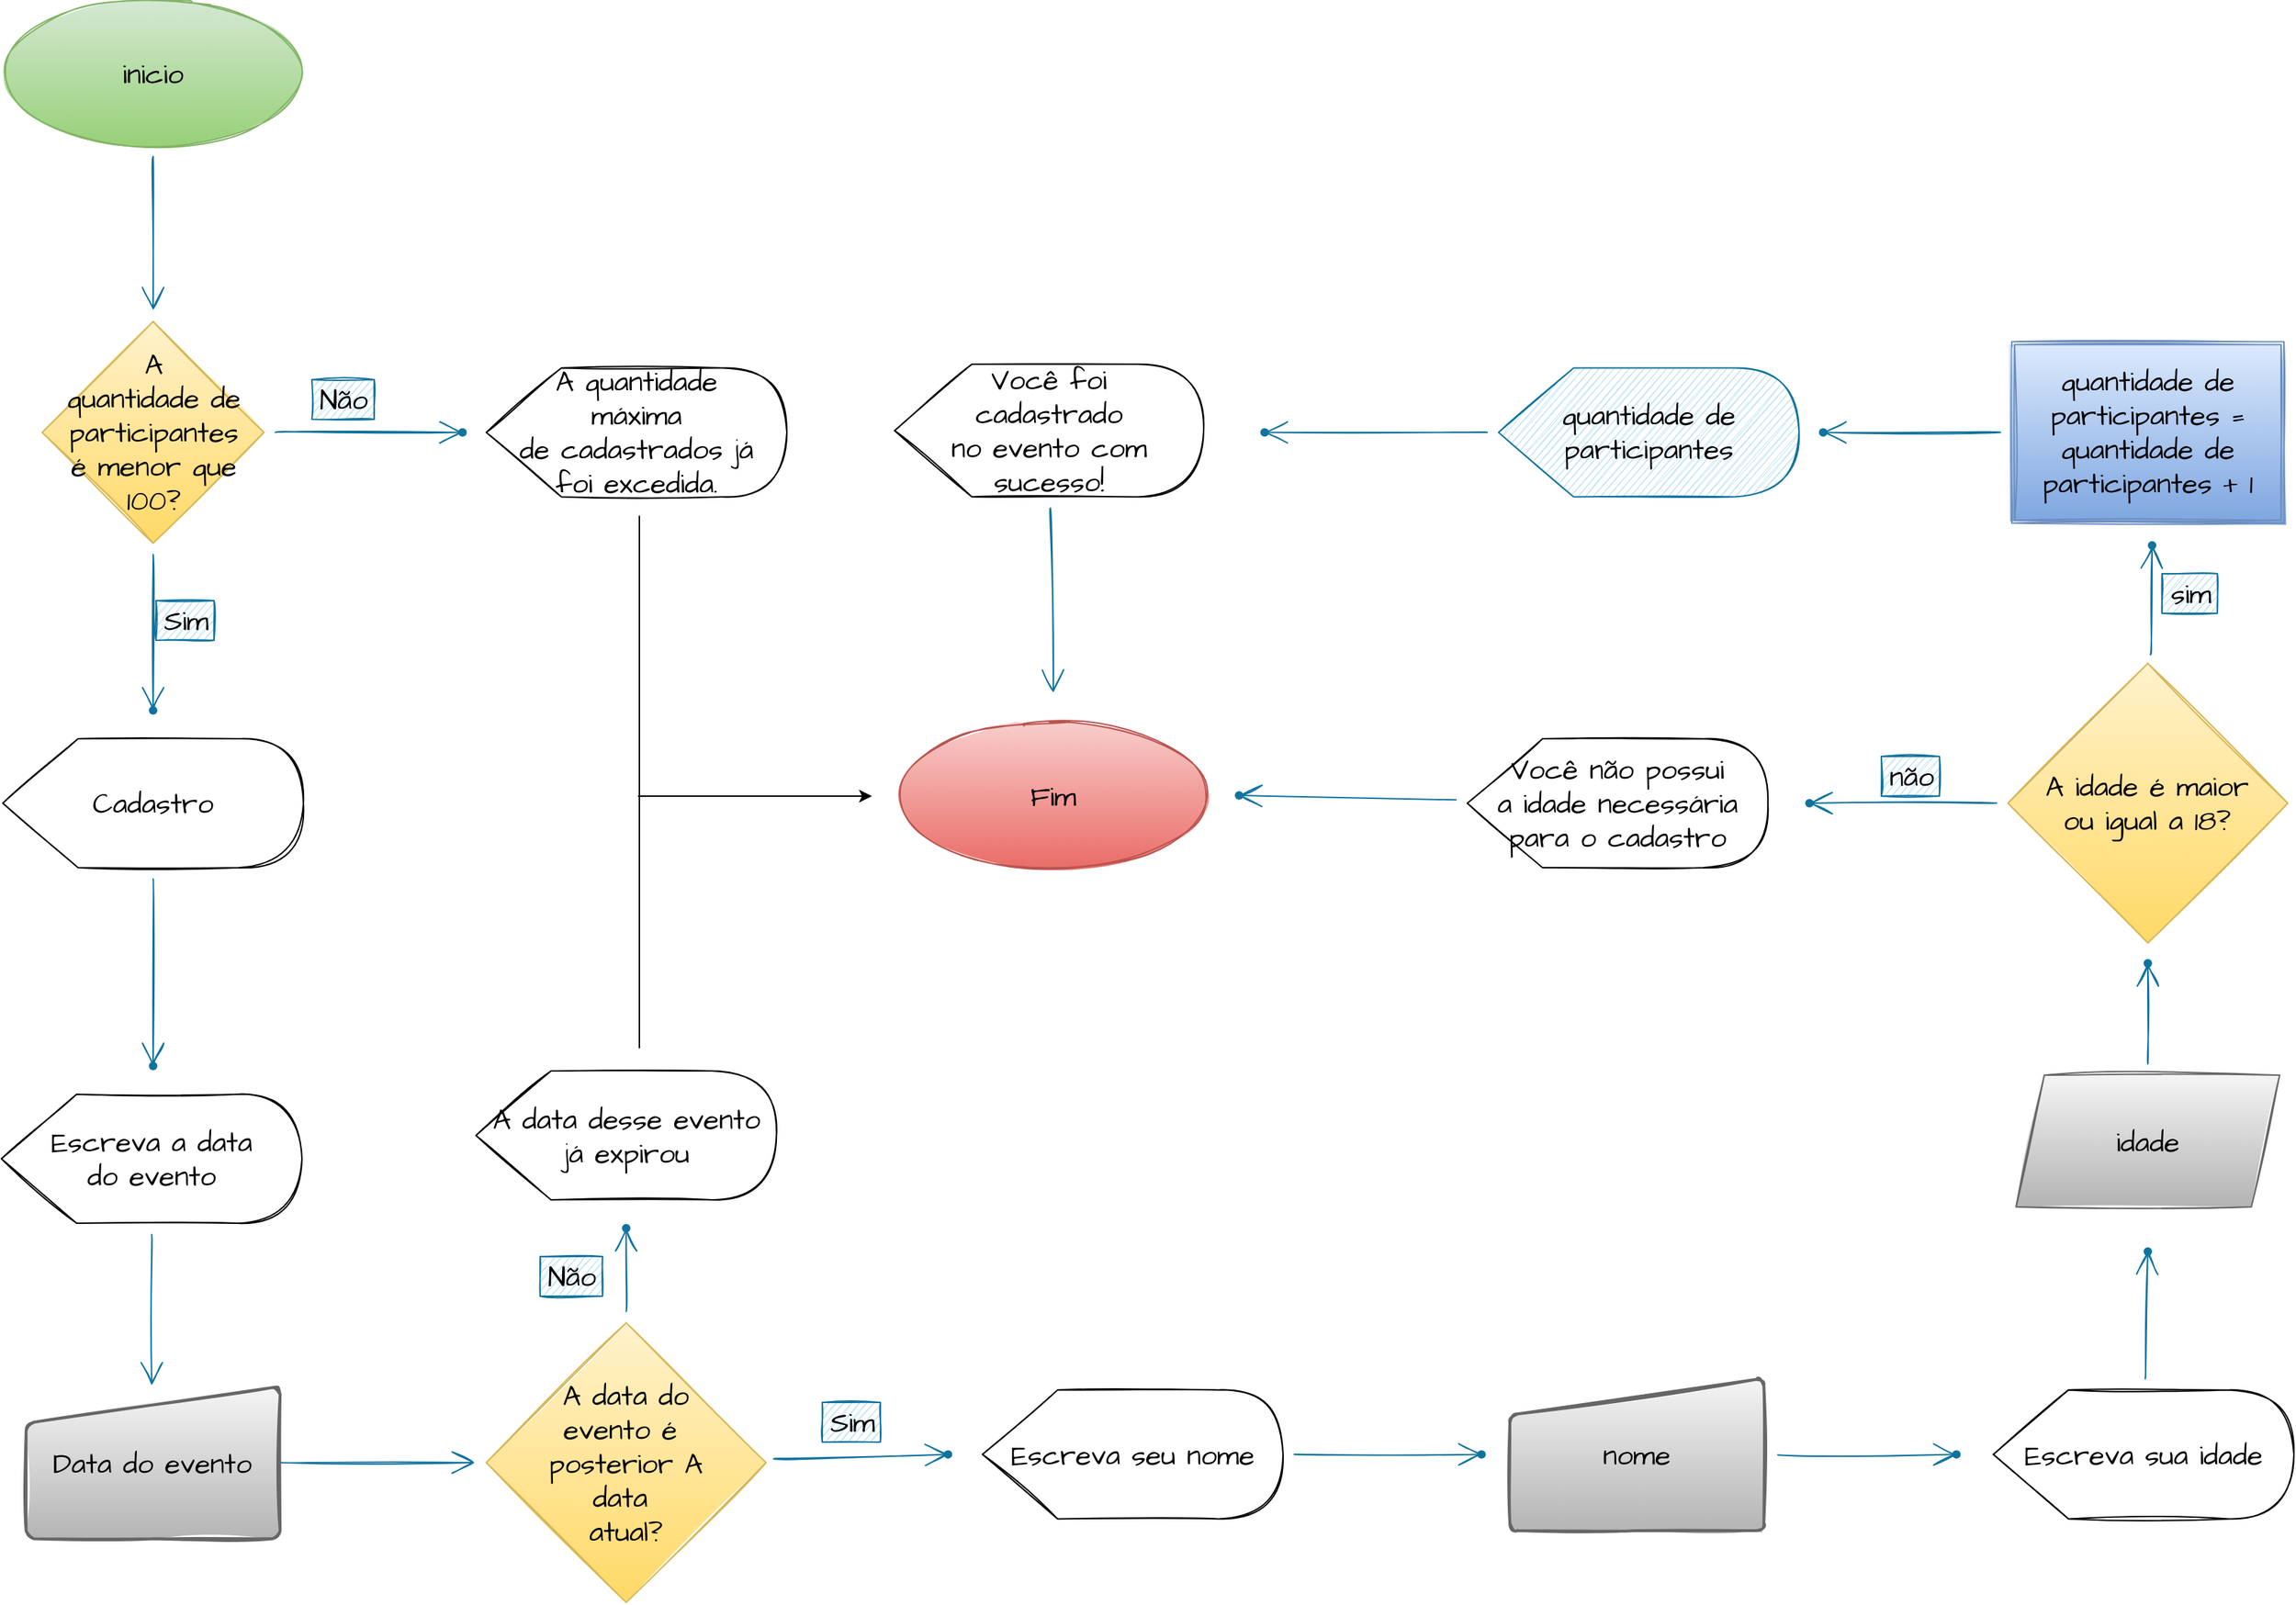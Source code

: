 <mxfile version="16.5.6" type="device"><diagram id="JJwqLWWwmeFqXFWGBgK2" name="Page-1"><mxGraphModel dx="2933" dy="1630" grid="0" gridSize="10" guides="1" tooltips="1" connect="1" arrows="1" fold="1" page="0" pageScale="1" pageWidth="827" pageHeight="1169" math="0" shadow="0"><root><mxCell id="0"/><mxCell id="1" parent="0"/><mxCell id="PzZ1DOojd2ftfi5lff4A-14" value="" style="edgeStyle=none;curved=1;rounded=0;sketch=1;hachureGap=4;orthogonalLoop=1;jettySize=auto;html=1;fontFamily=Architects Daughter;fontSource=https%3A%2F%2Ffonts.googleapis.com%2Fcss%3Ffamily%3DArchitects%2BDaughter;fontSize=16;endArrow=open;startSize=14;endSize=14;sourcePerimeterSpacing=8;targetPerimeterSpacing=8;fillColor=#b1ddf0;strokeColor=#10739e;" parent="1" source="PzZ1DOojd2ftfi5lff4A-2" target="PzZ1DOojd2ftfi5lff4A-13" edge="1"><mxGeometry relative="1" as="geometry"/></mxCell><mxCell id="PzZ1DOojd2ftfi5lff4A-2" value="inicio" style="ellipse;whiteSpace=wrap;html=1;sketch=1;hachureGap=4;fontFamily=Architects Daughter;fontSource=https%3A%2F%2Ffonts.googleapis.com%2Fcss%3Ffamily%3DArchitects%2BDaughter;fontSize=20;fillColor=#d5e8d4;strokeColor=#82b366;gradientColor=#97d077;" parent="1" vertex="1"><mxGeometry x="-82" y="-46.5" width="214" height="102" as="geometry"/></mxCell><mxCell id="PzZ1DOojd2ftfi5lff4A-5" value="A quantidade &lt;br&gt;máxima&lt;br&gt;de cadastrados já&lt;br&gt;foi excedida." style="shape=display;whiteSpace=wrap;html=1;sketch=1;hachureGap=4;fontFamily=Architects Daughter;fontSource=https%3A%2F%2Ffonts.googleapis.com%2Fcss%3Ffamily%3DArchitects%2BDaughter;fontSize=20;" parent="1" vertex="1"><mxGeometry x="260" y="212.75" width="212" height="91" as="geometry"/></mxCell><mxCell id="PzZ1DOojd2ftfi5lff4A-16" value="" style="edgeStyle=none;curved=1;rounded=0;sketch=1;hachureGap=4;orthogonalLoop=1;jettySize=auto;html=1;fontFamily=Architects Daughter;fontSource=https%3A%2F%2Ffonts.googleapis.com%2Fcss%3Ffamily%3DArchitects%2BDaughter;fontSize=16;endArrow=open;startSize=14;endSize=14;sourcePerimeterSpacing=8;targetPerimeterSpacing=8;fillColor=#b1ddf0;strokeColor=#10739e;" parent="1" source="PzZ1DOojd2ftfi5lff4A-13" target="PzZ1DOojd2ftfi5lff4A-15" edge="1"><mxGeometry relative="1" as="geometry"/></mxCell><mxCell id="PzZ1DOojd2ftfi5lff4A-18" value="" style="edgeStyle=none;curved=1;rounded=0;sketch=1;hachureGap=4;orthogonalLoop=1;jettySize=auto;html=1;fontFamily=Architects Daughter;fontSource=https%3A%2F%2Ffonts.googleapis.com%2Fcss%3Ffamily%3DArchitects%2BDaughter;fontSize=16;endArrow=open;startSize=14;endSize=14;sourcePerimeterSpacing=8;targetPerimeterSpacing=8;fillColor=#b1ddf0;strokeColor=#10739e;" parent="1" source="PzZ1DOojd2ftfi5lff4A-13" target="PzZ1DOojd2ftfi5lff4A-17" edge="1"><mxGeometry relative="1" as="geometry"/></mxCell><mxCell id="PzZ1DOojd2ftfi5lff4A-13" value="A &lt;br&gt;quantidade de&lt;br&gt;participantes&lt;br&gt;é menor que&lt;br&gt;100?" style="rhombus;whiteSpace=wrap;html=1;sketch=1;hachureGap=4;fontFamily=Architects Daughter;fontSource=https%3A%2F%2Ffonts.googleapis.com%2Fcss%3Ffamily%3DArchitects%2BDaughter;fontSize=20;fillColor=#fff2cc;strokeColor=#d6b656;gradientColor=#ffd966;" parent="1" vertex="1"><mxGeometry x="-53.25" y="180" width="156.5" height="156.5" as="geometry"/></mxCell><mxCell id="PzZ1DOojd2ftfi5lff4A-15" value="" style="shape=waypoint;sketch=0;size=6;pointerEvents=1;points=[];fillColor=#b1ddf0;resizable=0;rotatable=0;perimeter=centerPerimeter;snapToPoint=1;hachureGap=4;fontFamily=Architects Daughter;fontSource=https%3A%2F%2Ffonts.googleapis.com%2Fcss%3Ffamily%3DArchitects%2BDaughter;fontSize=20;strokeColor=#10739e;" parent="1" vertex="1"><mxGeometry x="5" y="434.5" width="40" height="40" as="geometry"/></mxCell><mxCell id="PzZ1DOojd2ftfi5lff4A-17" value="" style="shape=waypoint;sketch=0;size=6;pointerEvents=1;points=[];fillColor=#b1ddf0;resizable=0;rotatable=0;perimeter=centerPerimeter;snapToPoint=1;hachureGap=4;fontFamily=Architects Daughter;fontSource=https%3A%2F%2Ffonts.googleapis.com%2Fcss%3Ffamily%3DArchitects%2BDaughter;fontSize=20;strokeColor=#10739e;" parent="1" vertex="1"><mxGeometry x="223.25" y="238.25" width="40" height="40" as="geometry"/></mxCell><mxCell id="PzZ1DOojd2ftfi5lff4A-19" value="Sim" style="text;html=1;align=center;verticalAlign=middle;resizable=0;points=[];autosize=1;fillColor=#b1ddf0;sketch=1;hachureGap=4;fontFamily=Architects Daughter;fontSource=https%3A%2F%2Ffonts.googleapis.com%2Fcss%3Ffamily%3DArchitects%2BDaughter;fontSize=20;strokeColor=#10739e;" parent="1" vertex="1"><mxGeometry x="27" y="377" width="41" height="28" as="geometry"/></mxCell><mxCell id="PzZ1DOojd2ftfi5lff4A-20" value="Não" style="text;html=1;align=center;verticalAlign=middle;resizable=0;points=[];autosize=1;fillColor=#b1ddf0;sketch=1;hachureGap=4;fontFamily=Architects Daughter;fontSource=https%3A%2F%2Ffonts.googleapis.com%2Fcss%3Ffamily%3DArchitects%2BDaughter;fontSize=20;strokeColor=#10739e;" parent="1" vertex="1"><mxGeometry x="137" y="221" width="44" height="28" as="geometry"/></mxCell><mxCell id="PzZ1DOojd2ftfi5lff4A-26" value="" style="edgeStyle=none;curved=1;rounded=0;sketch=1;hachureGap=4;orthogonalLoop=1;jettySize=auto;html=1;fontFamily=Architects Daughter;fontSource=https%3A%2F%2Ffonts.googleapis.com%2Fcss%3Ffamily%3DArchitects%2BDaughter;fontSize=16;endArrow=open;startSize=14;endSize=14;sourcePerimeterSpacing=8;targetPerimeterSpacing=8;fillColor=#b1ddf0;strokeColor=#10739e;" parent="1" source="PzZ1DOojd2ftfi5lff4A-24" target="PzZ1DOojd2ftfi5lff4A-25" edge="1"><mxGeometry relative="1" as="geometry"/></mxCell><mxCell id="PzZ1DOojd2ftfi5lff4A-24" value="Cadastro" style="shape=display;whiteSpace=wrap;html=1;sketch=1;hachureGap=4;fontFamily=Architects Daughter;fontSource=https%3A%2F%2Ffonts.googleapis.com%2Fcss%3Ffamily%3DArchitects%2BDaughter;fontSize=20;" parent="1" vertex="1"><mxGeometry x="-81" y="474.5" width="212" height="91" as="geometry"/></mxCell><mxCell id="PzZ1DOojd2ftfi5lff4A-25" value="" style="shape=waypoint;sketch=0;size=6;pointerEvents=1;points=[];fillColor=#b1ddf0;resizable=0;rotatable=0;perimeter=centerPerimeter;snapToPoint=1;hachureGap=4;fontFamily=Architects Daughter;fontSource=https%3A%2F%2Ffonts.googleapis.com%2Fcss%3Ffamily%3DArchitects%2BDaughter;fontSize=20;strokeColor=#10739e;" parent="1" vertex="1"><mxGeometry x="5" y="685.5" width="40" height="40" as="geometry"/></mxCell><mxCell id="PzZ1DOojd2ftfi5lff4A-29" value="" style="edgeStyle=none;curved=1;rounded=0;sketch=1;hachureGap=4;orthogonalLoop=1;jettySize=auto;html=1;fontFamily=Architects Daughter;fontSource=https%3A%2F%2Ffonts.googleapis.com%2Fcss%3Ffamily%3DArchitects%2BDaughter;fontSize=16;endArrow=open;startSize=14;endSize=14;sourcePerimeterSpacing=8;targetPerimeterSpacing=8;fillColor=#b1ddf0;strokeColor=#10739e;" parent="1" source="PzZ1DOojd2ftfi5lff4A-27" edge="1"><mxGeometry relative="1" as="geometry"><mxPoint x="24" y="931" as="targetPoint"/></mxGeometry></mxCell><mxCell id="PzZ1DOojd2ftfi5lff4A-27" value="Escreva a data&lt;br&gt;do evento" style="shape=display;whiteSpace=wrap;html=1;sketch=1;hachureGap=4;fontFamily=Architects Daughter;fontSource=https%3A%2F%2Ffonts.googleapis.com%2Fcss%3Ffamily%3DArchitects%2BDaughter;fontSize=20;" parent="1" vertex="1"><mxGeometry x="-82" y="725.5" width="212" height="91" as="geometry"/></mxCell><mxCell id="PzZ1DOojd2ftfi5lff4A-31" value="" style="edgeStyle=none;curved=1;rounded=0;sketch=1;hachureGap=4;orthogonalLoop=1;jettySize=auto;html=1;fontFamily=Architects Daughter;fontSource=https%3A%2F%2Ffonts.googleapis.com%2Fcss%3Ffamily%3DArchitects%2BDaughter;fontSize=16;endArrow=open;startSize=14;endSize=14;sourcePerimeterSpacing=8;targetPerimeterSpacing=8;fillColor=#b1ddf0;strokeColor=#10739e;" parent="1" target="PzZ1DOojd2ftfi5lff4A-30" edge="1"><mxGeometry relative="1" as="geometry"><mxPoint x="115" y="985.5" as="sourcePoint"/></mxGeometry></mxCell><mxCell id="PzZ1DOojd2ftfi5lff4A-33" value="" style="edgeStyle=none;curved=1;rounded=0;sketch=1;hachureGap=4;orthogonalLoop=1;jettySize=auto;html=1;fontFamily=Architects Daughter;fontSource=https%3A%2F%2Ffonts.googleapis.com%2Fcss%3Ffamily%3DArchitects%2BDaughter;fontSize=16;endArrow=open;startSize=14;endSize=14;sourcePerimeterSpacing=8;targetPerimeterSpacing=8;fillColor=#b1ddf0;strokeColor=#10739e;" parent="1" source="PzZ1DOojd2ftfi5lff4A-30" target="PzZ1DOojd2ftfi5lff4A-32" edge="1"><mxGeometry relative="1" as="geometry"/></mxCell><mxCell id="PzZ1DOojd2ftfi5lff4A-35" value="" style="edgeStyle=none;curved=1;rounded=0;sketch=1;hachureGap=4;orthogonalLoop=1;jettySize=auto;html=1;fontFamily=Architects Daughter;fontSource=https%3A%2F%2Ffonts.googleapis.com%2Fcss%3Ffamily%3DArchitects%2BDaughter;fontSize=16;endArrow=open;startSize=14;endSize=14;sourcePerimeterSpacing=8;targetPerimeterSpacing=8;fillColor=#b1ddf0;strokeColor=#10739e;" parent="1" source="PzZ1DOojd2ftfi5lff4A-30" target="PzZ1DOojd2ftfi5lff4A-34" edge="1"><mxGeometry relative="1" as="geometry"/></mxCell><mxCell id="PzZ1DOojd2ftfi5lff4A-30" value="A data do&lt;br&gt;evento é&amp;nbsp;&lt;br&gt;posterior A&lt;br&gt;data&amp;nbsp;&lt;br&gt;atual?" style="rhombus;whiteSpace=wrap;html=1;sketch=1;hachureGap=4;fontFamily=Architects Daughter;fontSource=https%3A%2F%2Ffonts.googleapis.com%2Fcss%3Ffamily%3DArchitects%2BDaughter;fontSize=20;fillColor=#fff2cc;strokeColor=#d6b656;gradientColor=#ffd966;" parent="1" vertex="1"><mxGeometry x="260" y="886.81" width="197.38" height="197.38" as="geometry"/></mxCell><mxCell id="PzZ1DOojd2ftfi5lff4A-32" value="" style="shape=waypoint;sketch=0;size=6;pointerEvents=1;points=[];fillColor=#b1ddf0;resizable=0;rotatable=0;perimeter=centerPerimeter;snapToPoint=1;hachureGap=4;fontFamily=Architects Daughter;fontSource=https%3A%2F%2Ffonts.googleapis.com%2Fcss%3Ffamily%3DArchitects%2BDaughter;fontSize=20;strokeColor=#10739e;" parent="1" vertex="1"><mxGeometry x="565.69" y="959.69" width="40" height="40" as="geometry"/></mxCell><mxCell id="PzZ1DOojd2ftfi5lff4A-34" value="" style="shape=waypoint;sketch=0;size=6;pointerEvents=1;points=[];fillColor=#b1ddf0;resizable=0;rotatable=0;perimeter=centerPerimeter;snapToPoint=1;hachureGap=4;fontFamily=Architects Daughter;fontSource=https%3A%2F%2Ffonts.googleapis.com%2Fcss%3Ffamily%3DArchitects%2BDaughter;fontSize=20;strokeColor=#10739e;" parent="1" vertex="1"><mxGeometry x="338.69" y="800" width="40" height="40" as="geometry"/></mxCell><mxCell id="PzZ1DOojd2ftfi5lff4A-36" value="Não" style="text;html=1;align=center;verticalAlign=middle;resizable=0;points=[];autosize=1;fillColor=#b1ddf0;sketch=1;hachureGap=4;fontFamily=Architects Daughter;fontSource=https%3A%2F%2Ffonts.googleapis.com%2Fcss%3Ffamily%3DArchitects%2BDaughter;fontSize=20;strokeColor=#10739e;" parent="1" vertex="1"><mxGeometry x="298" y="840" width="44" height="28" as="geometry"/></mxCell><mxCell id="PzZ1DOojd2ftfi5lff4A-37" value="A data desse evento&lt;br&gt;já expirou" style="shape=display;whiteSpace=wrap;html=1;sketch=1;hachureGap=4;fontFamily=Architects Daughter;fontSource=https%3A%2F%2Ffonts.googleapis.com%2Fcss%3Ffamily%3DArchitects%2BDaughter;fontSize=20;" parent="1" vertex="1"><mxGeometry x="252.69" y="709" width="212" height="91" as="geometry"/></mxCell><mxCell id="PzZ1DOojd2ftfi5lff4A-40" value="Sim" style="text;html=1;align=center;verticalAlign=middle;resizable=0;points=[];autosize=1;fillColor=#b1ddf0;sketch=1;hachureGap=4;fontFamily=Architects Daughter;fontSource=https%3A%2F%2Ffonts.googleapis.com%2Fcss%3Ffamily%3DArchitects%2BDaughter;fontSize=20;strokeColor=#10739e;" parent="1" vertex="1"><mxGeometry x="497" y="943" width="41" height="28" as="geometry"/></mxCell><mxCell id="PzZ1DOojd2ftfi5lff4A-43" value="" style="edgeStyle=none;curved=1;rounded=0;sketch=1;hachureGap=4;orthogonalLoop=1;jettySize=auto;html=1;fontFamily=Architects Daughter;fontSource=https%3A%2F%2Ffonts.googleapis.com%2Fcss%3Ffamily%3DArchitects%2BDaughter;fontSize=16;endArrow=open;startSize=14;endSize=14;sourcePerimeterSpacing=8;targetPerimeterSpacing=8;fillColor=#b1ddf0;strokeColor=#10739e;" parent="1" source="PzZ1DOojd2ftfi5lff4A-41" target="PzZ1DOojd2ftfi5lff4A-42" edge="1"><mxGeometry relative="1" as="geometry"/></mxCell><mxCell id="PzZ1DOojd2ftfi5lff4A-41" value="Escreva seu nome" style="shape=display;whiteSpace=wrap;html=1;sketch=1;hachureGap=4;fontFamily=Architects Daughter;fontSource=https%3A%2F%2Ffonts.googleapis.com%2Fcss%3Ffamily%3DArchitects%2BDaughter;fontSize=20;" parent="1" vertex="1"><mxGeometry x="610" y="934.19" width="212" height="91" as="geometry"/></mxCell><mxCell id="PzZ1DOojd2ftfi5lff4A-42" value="" style="shape=waypoint;sketch=0;size=6;pointerEvents=1;points=[];fillColor=#b1ddf0;resizable=0;rotatable=0;perimeter=centerPerimeter;snapToPoint=1;hachureGap=4;fontFamily=Architects Daughter;fontSource=https%3A%2F%2Ffonts.googleapis.com%2Fcss%3Ffamily%3DArchitects%2BDaughter;fontSize=20;strokeColor=#10739e;" parent="1" vertex="1"><mxGeometry x="942" y="959.69" width="40" height="40" as="geometry"/></mxCell><mxCell id="PzZ1DOojd2ftfi5lff4A-46" value="" style="edgeStyle=none;curved=1;rounded=0;sketch=1;hachureGap=4;orthogonalLoop=1;jettySize=auto;html=1;fontFamily=Architects Daughter;fontSource=https%3A%2F%2Ffonts.googleapis.com%2Fcss%3Ffamily%3DArchitects%2BDaughter;fontSize=16;endArrow=open;startSize=14;endSize=14;sourcePerimeterSpacing=8;targetPerimeterSpacing=8;entryX=1.006;entryY=0.55;entryDx=0;entryDy=0;entryPerimeter=0;fillColor=#b1ddf0;strokeColor=#10739e;" parent="1" target="PzZ1DOojd2ftfi5lff4A-45" edge="1"><mxGeometry relative="1" as="geometry"><mxPoint x="1171" y="980" as="sourcePoint"/></mxGeometry></mxCell><mxCell id="PzZ1DOojd2ftfi5lff4A-45" value="" style="shape=waypoint;sketch=0;size=6;pointerEvents=1;points=[];fillColor=#b1ddf0;resizable=0;rotatable=0;perimeter=centerPerimeter;snapToPoint=1;hachureGap=4;fontFamily=Architects Daughter;fontSource=https%3A%2F%2Ffonts.googleapis.com%2Fcss%3Ffamily%3DArchitects%2BDaughter;fontSize=20;strokeColor=#10739e;" parent="1" vertex="1"><mxGeometry x="1277" y="959.69" width="40" height="40" as="geometry"/></mxCell><mxCell id="PzZ1DOojd2ftfi5lff4A-49" value="" style="edgeStyle=none;curved=1;rounded=0;sketch=1;hachureGap=4;orthogonalLoop=1;jettySize=auto;html=1;fontFamily=Architects Daughter;fontSource=https%3A%2F%2Ffonts.googleapis.com%2Fcss%3Ffamily%3DArchitects%2BDaughter;fontSize=16;endArrow=open;startSize=14;endSize=14;sourcePerimeterSpacing=8;targetPerimeterSpacing=8;fillColor=#b1ddf0;strokeColor=#10739e;" parent="1" source="PzZ1DOojd2ftfi5lff4A-47" target="PzZ1DOojd2ftfi5lff4A-48" edge="1"><mxGeometry relative="1" as="geometry"/></mxCell><mxCell id="PzZ1DOojd2ftfi5lff4A-47" value="Escreva sua idade" style="shape=display;whiteSpace=wrap;html=1;sketch=1;hachureGap=4;fontFamily=Architects Daughter;fontSource=https%3A%2F%2Ffonts.googleapis.com%2Fcss%3Ffamily%3DArchitects%2BDaughter;fontSize=20;" parent="1" vertex="1"><mxGeometry x="1323" y="934.19" width="212" height="91" as="geometry"/></mxCell><mxCell id="PzZ1DOojd2ftfi5lff4A-48" value="" style="shape=waypoint;sketch=0;size=6;pointerEvents=1;points=[];fillColor=#b1ddf0;resizable=0;rotatable=0;perimeter=centerPerimeter;snapToPoint=1;hachureGap=4;fontFamily=Architects Daughter;fontSource=https%3A%2F%2Ffonts.googleapis.com%2Fcss%3Ffamily%3DArchitects%2BDaughter;fontSize=20;strokeColor=#10739e;" parent="1" vertex="1"><mxGeometry x="1412" y="816.5" width="40" height="40" as="geometry"/></mxCell><mxCell id="PzZ1DOojd2ftfi5lff4A-53" value="" style="edgeStyle=none;curved=1;rounded=0;sketch=1;hachureGap=4;orthogonalLoop=1;jettySize=auto;html=1;fontFamily=Architects Daughter;fontSource=https%3A%2F%2Ffonts.googleapis.com%2Fcss%3Ffamily%3DArchitects%2BDaughter;fontSize=16;endArrow=open;startSize=14;endSize=14;sourcePerimeterSpacing=8;targetPerimeterSpacing=8;fillColor=#b1ddf0;strokeColor=#10739e;" parent="1" source="PzZ1DOojd2ftfi5lff4A-51" target="PzZ1DOojd2ftfi5lff4A-52" edge="1"><mxGeometry relative="1" as="geometry"/></mxCell><mxCell id="PzZ1DOojd2ftfi5lff4A-51" value="idade" style="shape=parallelogram;perimeter=parallelogramPerimeter;whiteSpace=wrap;html=1;fixedSize=1;sketch=1;hachureGap=4;fontFamily=Architects Daughter;fontSource=https%3A%2F%2Ffonts.googleapis.com%2Fcss%3Ffamily%3DArchitects%2BDaughter;fontSize=20;fillColor=#f5f5f5;strokeColor=#666666;gradientColor=#b3b3b3;" parent="1" vertex="1"><mxGeometry x="1339" y="712" width="186" height="93" as="geometry"/></mxCell><mxCell id="PzZ1DOojd2ftfi5lff4A-52" value="" style="shape=waypoint;sketch=0;size=6;pointerEvents=1;points=[];fillColor=#b1ddf0;resizable=0;rotatable=0;perimeter=centerPerimeter;snapToPoint=1;hachureGap=4;fontFamily=Architects Daughter;fontSource=https%3A%2F%2Ffonts.googleapis.com%2Fcss%3Ffamily%3DArchitects%2BDaughter;fontSize=20;strokeColor=#10739e;" parent="1" vertex="1"><mxGeometry x="1412" y="613" width="40" height="40" as="geometry"/></mxCell><mxCell id="PzZ1DOojd2ftfi5lff4A-56" value="" style="edgeStyle=none;curved=1;rounded=0;sketch=1;hachureGap=4;orthogonalLoop=1;jettySize=auto;html=1;fontFamily=Architects Daughter;fontSource=https%3A%2F%2Ffonts.googleapis.com%2Fcss%3Ffamily%3DArchitects%2BDaughter;fontSize=16;endArrow=open;startSize=14;endSize=14;sourcePerimeterSpacing=8;targetPerimeterSpacing=8;fillColor=#b1ddf0;strokeColor=#10739e;" parent="1" source="PzZ1DOojd2ftfi5lff4A-54" target="PzZ1DOojd2ftfi5lff4A-55" edge="1"><mxGeometry relative="1" as="geometry"/></mxCell><mxCell id="PzZ1DOojd2ftfi5lff4A-64" value="" style="edgeStyle=none;curved=1;rounded=0;sketch=1;hachureGap=4;orthogonalLoop=1;jettySize=auto;html=1;fontFamily=Architects Daughter;fontSource=https%3A%2F%2Ffonts.googleapis.com%2Fcss%3Ffamily%3DArchitects%2BDaughter;fontSize=16;endArrow=open;startSize=14;endSize=14;sourcePerimeterSpacing=8;targetPerimeterSpacing=8;fillColor=#b1ddf0;strokeColor=#10739e;" parent="1" source="PzZ1DOojd2ftfi5lff4A-54" target="PzZ1DOojd2ftfi5lff4A-63" edge="1"><mxGeometry relative="1" as="geometry"/></mxCell><mxCell id="PzZ1DOojd2ftfi5lff4A-54" value="A idade é maior&lt;br&gt;ou igual a 18?" style="rhombus;whiteSpace=wrap;html=1;sketch=1;hachureGap=4;fontFamily=Architects Daughter;fontSource=https%3A%2F%2Ffonts.googleapis.com%2Fcss%3Ffamily%3DArchitects%2BDaughter;fontSize=20;fillColor=#fff2cc;strokeColor=#d6b656;gradientColor=#ffd966;" parent="1" vertex="1"><mxGeometry x="1333.31" y="421.31" width="197.38" height="197.38" as="geometry"/></mxCell><mxCell id="PzZ1DOojd2ftfi5lff4A-55" value="" style="shape=waypoint;sketch=0;size=6;pointerEvents=1;points=[];fillColor=#b1ddf0;resizable=0;rotatable=0;perimeter=centerPerimeter;snapToPoint=1;hachureGap=4;fontFamily=Architects Daughter;fontSource=https%3A%2F%2Ffonts.googleapis.com%2Fcss%3Ffamily%3DArchitects%2BDaughter;fontSize=20;strokeColor=#10739e;" parent="1" vertex="1"><mxGeometry x="1173.31" y="500" width="40" height="40" as="geometry"/></mxCell><mxCell id="PzZ1DOojd2ftfi5lff4A-57" value="não" style="text;html=1;align=center;verticalAlign=middle;resizable=0;points=[];autosize=1;fillColor=#b1ddf0;sketch=1;hachureGap=4;fontFamily=Architects Daughter;fontSource=https%3A%2F%2Ffonts.googleapis.com%2Fcss%3Ffamily%3DArchitects%2BDaughter;fontSize=20;strokeColor=#10739e;" parent="1" vertex="1"><mxGeometry x="1244" y="487" width="41" height="28" as="geometry"/></mxCell><mxCell id="PzZ1DOojd2ftfi5lff4A-61" value="" style="edgeStyle=none;curved=1;rounded=0;sketch=1;hachureGap=4;orthogonalLoop=1;jettySize=auto;html=1;fontFamily=Architects Daughter;fontSource=https%3A%2F%2Ffonts.googleapis.com%2Fcss%3Ffamily%3DArchitects%2BDaughter;fontSize=16;endArrow=open;startSize=14;endSize=14;sourcePerimeterSpacing=8;targetPerimeterSpacing=8;fillColor=#b1ddf0;strokeColor=#10739e;" parent="1" source="PzZ1DOojd2ftfi5lff4A-59" target="PzZ1DOojd2ftfi5lff4A-60" edge="1"><mxGeometry relative="1" as="geometry"/></mxCell><mxCell id="PzZ1DOojd2ftfi5lff4A-59" value="Você não possui&lt;br&gt;a idade necessária&lt;br&gt;para o cadastro" style="shape=display;whiteSpace=wrap;html=1;sketch=1;hachureGap=4;fontFamily=Architects Daughter;fontSource=https%3A%2F%2Ffonts.googleapis.com%2Fcss%3Ffamily%3DArchitects%2BDaughter;fontSize=20;" parent="1" vertex="1"><mxGeometry x="952" y="474.5" width="212" height="91" as="geometry"/></mxCell><mxCell id="PzZ1DOojd2ftfi5lff4A-60" value="" style="shape=waypoint;sketch=0;size=6;pointerEvents=1;points=[];fillColor=#b1ddf0;resizable=0;rotatable=0;perimeter=centerPerimeter;snapToPoint=1;hachureGap=4;fontFamily=Architects Daughter;fontSource=https%3A%2F%2Ffonts.googleapis.com%2Fcss%3Ffamily%3DArchitects%2BDaughter;fontSize=20;strokeColor=#10739e;" parent="1" vertex="1"><mxGeometry x="771" y="494.5" width="40" height="40" as="geometry"/></mxCell><mxCell id="PzZ1DOojd2ftfi5lff4A-62" value="Fim" style="ellipse;whiteSpace=wrap;html=1;sketch=1;hachureGap=4;fontFamily=Architects Daughter;fontSource=https%3A%2F%2Ffonts.googleapis.com%2Fcss%3Ffamily%3DArchitects%2BDaughter;fontSize=20;fillColor=#f8cecc;strokeColor=#b85450;gradientColor=#ea6b66;" parent="1" vertex="1"><mxGeometry x="553" y="463.5" width="214" height="102" as="geometry"/></mxCell><mxCell id="PzZ1DOojd2ftfi5lff4A-63" value="" style="shape=waypoint;sketch=0;size=6;pointerEvents=1;points=[];fillColor=#b1ddf0;resizable=0;rotatable=0;perimeter=centerPerimeter;snapToPoint=1;hachureGap=4;fontFamily=Architects Daughter;fontSource=https%3A%2F%2Ffonts.googleapis.com%2Fcss%3Ffamily%3DArchitects%2BDaughter;fontSize=20;strokeColor=#10739e;" parent="1" vertex="1"><mxGeometry x="1415" y="318" width="40" height="40" as="geometry"/></mxCell><mxCell id="PzZ1DOojd2ftfi5lff4A-65" value="sim" style="text;html=1;align=center;verticalAlign=middle;resizable=0;points=[];autosize=1;fillColor=#b1ddf0;sketch=1;hachureGap=4;fontFamily=Architects Daughter;fontSource=https%3A%2F%2Ffonts.googleapis.com%2Fcss%3Ffamily%3DArchitects%2BDaughter;fontSize=20;strokeColor=#10739e;" parent="1" vertex="1"><mxGeometry x="1442" y="358" width="39" height="28" as="geometry"/></mxCell><mxCell id="PzZ1DOojd2ftfi5lff4A-68" value="" style="edgeStyle=none;curved=1;rounded=0;sketch=1;hachureGap=4;orthogonalLoop=1;jettySize=auto;html=1;fontFamily=Architects Daughter;fontSource=https%3A%2F%2Ffonts.googleapis.com%2Fcss%3Ffamily%3DArchitects%2BDaughter;fontSize=16;endArrow=open;startSize=14;endSize=14;sourcePerimeterSpacing=8;targetPerimeterSpacing=8;fillColor=#b1ddf0;strokeColor=#10739e;" parent="1" source="PzZ1DOojd2ftfi5lff4A-66" target="PzZ1DOojd2ftfi5lff4A-67" edge="1"><mxGeometry relative="1" as="geometry"/></mxCell><mxCell id="PzZ1DOojd2ftfi5lff4A-66" value="quantidade de participantes = quantidade de participantes + 1" style="shape=ext;double=1;rounded=0;whiteSpace=wrap;html=1;sketch=1;hachureGap=4;fontFamily=Architects Daughter;fontSource=https%3A%2F%2Ffonts.googleapis.com%2Fcss%3Ffamily%3DArchitects%2BDaughter;fontSize=20;fillColor=#dae8fc;strokeColor=#6c8ebf;gradientColor=#7ea6e0;" parent="1" vertex="1"><mxGeometry x="1336" y="194.25" width="192" height="128" as="geometry"/></mxCell><mxCell id="PzZ1DOojd2ftfi5lff4A-67" value="" style="shape=waypoint;sketch=0;size=6;pointerEvents=1;points=[];fillColor=#b1ddf0;resizable=0;rotatable=0;perimeter=centerPerimeter;snapToPoint=1;hachureGap=4;fontFamily=Architects Daughter;fontSource=https%3A%2F%2Ffonts.googleapis.com%2Fcss%3Ffamily%3DArchitects%2BDaughter;fontSize=20;strokeColor=#10739e;" parent="1" vertex="1"><mxGeometry x="1183" y="238.25" width="40" height="40" as="geometry"/></mxCell><mxCell id="PzZ1DOojd2ftfi5lff4A-71" value="" style="edgeStyle=none;curved=1;rounded=0;sketch=1;hachureGap=4;orthogonalLoop=1;jettySize=auto;html=1;fontFamily=Architects Daughter;fontSource=https%3A%2F%2Ffonts.googleapis.com%2Fcss%3Ffamily%3DArchitects%2BDaughter;fontSize=16;endArrow=open;startSize=14;endSize=14;sourcePerimeterSpacing=8;targetPerimeterSpacing=8;fillColor=#b1ddf0;strokeColor=#10739e;" parent="1" source="PzZ1DOojd2ftfi5lff4A-69" target="PzZ1DOojd2ftfi5lff4A-70" edge="1"><mxGeometry relative="1" as="geometry"/></mxCell><mxCell id="PzZ1DOojd2ftfi5lff4A-69" value="quantidade de&lt;br&gt;participantes" style="shape=display;whiteSpace=wrap;html=1;sketch=1;hachureGap=4;fontFamily=Architects Daughter;fontSource=https%3A%2F%2Ffonts.googleapis.com%2Fcss%3Ffamily%3DArchitects%2BDaughter;fontSize=20;fillColor=#b1ddf0;strokeColor=#10739e;" parent="1" vertex="1"><mxGeometry x="974" y="212.75" width="212" height="91" as="geometry"/></mxCell><mxCell id="PzZ1DOojd2ftfi5lff4A-70" value="" style="shape=waypoint;sketch=0;size=6;pointerEvents=1;points=[];fillColor=#b1ddf0;resizable=0;rotatable=0;perimeter=centerPerimeter;snapToPoint=1;hachureGap=4;fontFamily=Architects Daughter;fontSource=https%3A%2F%2Ffonts.googleapis.com%2Fcss%3Ffamily%3DArchitects%2BDaughter;fontSize=20;strokeColor=#10739e;" parent="1" vertex="1"><mxGeometry x="789" y="238.25" width="40" height="40" as="geometry"/></mxCell><mxCell id="PzZ1DOojd2ftfi5lff4A-73" value="" style="edgeStyle=none;curved=1;rounded=0;sketch=1;hachureGap=4;orthogonalLoop=1;jettySize=auto;html=1;fontFamily=Architects Daughter;fontSource=https%3A%2F%2Ffonts.googleapis.com%2Fcss%3Ffamily%3DArchitects%2BDaughter;fontSize=16;endArrow=open;startSize=14;endSize=14;sourcePerimeterSpacing=8;targetPerimeterSpacing=8;fillColor=#b1ddf0;strokeColor=#10739e;" parent="1" source="PzZ1DOojd2ftfi5lff4A-72" edge="1"><mxGeometry relative="1" as="geometry"><mxPoint x="660" y="442" as="targetPoint"/></mxGeometry></mxCell><mxCell id="PzZ1DOojd2ftfi5lff4A-72" value="Você foi &lt;br&gt;cadastrado&lt;br&gt;no evento com&lt;br&gt;sucesso!" style="shape=display;whiteSpace=wrap;html=1;sketch=1;hachureGap=4;fontFamily=Architects Daughter;fontSource=https%3A%2F%2Ffonts.googleapis.com%2Fcss%3Ffamily%3DArchitects%2BDaughter;fontSize=20;" parent="1" vertex="1"><mxGeometry x="548" y="210.17" width="218" height="93.58" as="geometry"/></mxCell><mxCell id="PzZ1DOojd2ftfi5lff4A-74" value="Data do evento" style="html=1;strokeWidth=2;shape=manualInput;whiteSpace=wrap;rounded=1;size=26;arcSize=11;sketch=1;hachureGap=4;fontFamily=Architects Daughter;fontSource=https%3A%2F%2Ffonts.googleapis.com%2Fcss%3Ffamily%3DArchitects%2BDaughter;fontSize=20;fillColor=#f5f5f5;strokeColor=#666666;gradientColor=#b3b3b3;" parent="1" vertex="1"><mxGeometry x="-64.59" y="931.75" width="179.17" height="107.5" as="geometry"/></mxCell><mxCell id="PzZ1DOojd2ftfi5lff4A-75" value="nome" style="html=1;strokeWidth=2;shape=manualInput;whiteSpace=wrap;rounded=1;size=26;arcSize=11;sketch=1;hachureGap=4;fontFamily=Architects Daughter;fontSource=https%3A%2F%2Ffonts.googleapis.com%2Fcss%3Ffamily%3DArchitects%2BDaughter;fontSize=20;fillColor=#f5f5f5;strokeColor=#666666;gradientColor=#b3b3b3;" parent="1" vertex="1"><mxGeometry x="982.0" y="925.94" width="179.17" height="107.5" as="geometry"/></mxCell><mxCell id="R79J33v9Rsptne_qD6Gd-2" value="" style="endArrow=none;html=1;rounded=0;" edge="1" parent="1"><mxGeometry width="50" height="50" relative="1" as="geometry"><mxPoint x="368" y="693" as="sourcePoint"/><mxPoint x="368" y="317" as="targetPoint"/></mxGeometry></mxCell><mxCell id="R79J33v9Rsptne_qD6Gd-7" value="" style="endArrow=classic;html=1;rounded=0;" edge="1" parent="1"><mxGeometry width="50" height="50" relative="1" as="geometry"><mxPoint x="367" y="515" as="sourcePoint"/><mxPoint x="532" y="515" as="targetPoint"/></mxGeometry></mxCell></root></mxGraphModel></diagram></mxfile>